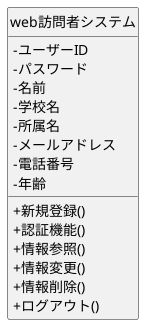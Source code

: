@startuml web訪問者システムクラス図
skinparam classAttributeIconSize 0
hide circle

class web訪問者システム {
-ユーザーID
-パスワード
-名前
-学校名
-所属名
-メールアドレス
-電話番号
-年齢

+   新規登録()
+   認証機能()
+   情報参照()
+   情報変更()
+   情報削除()  
+   ログアウト()      
}

@enduml
